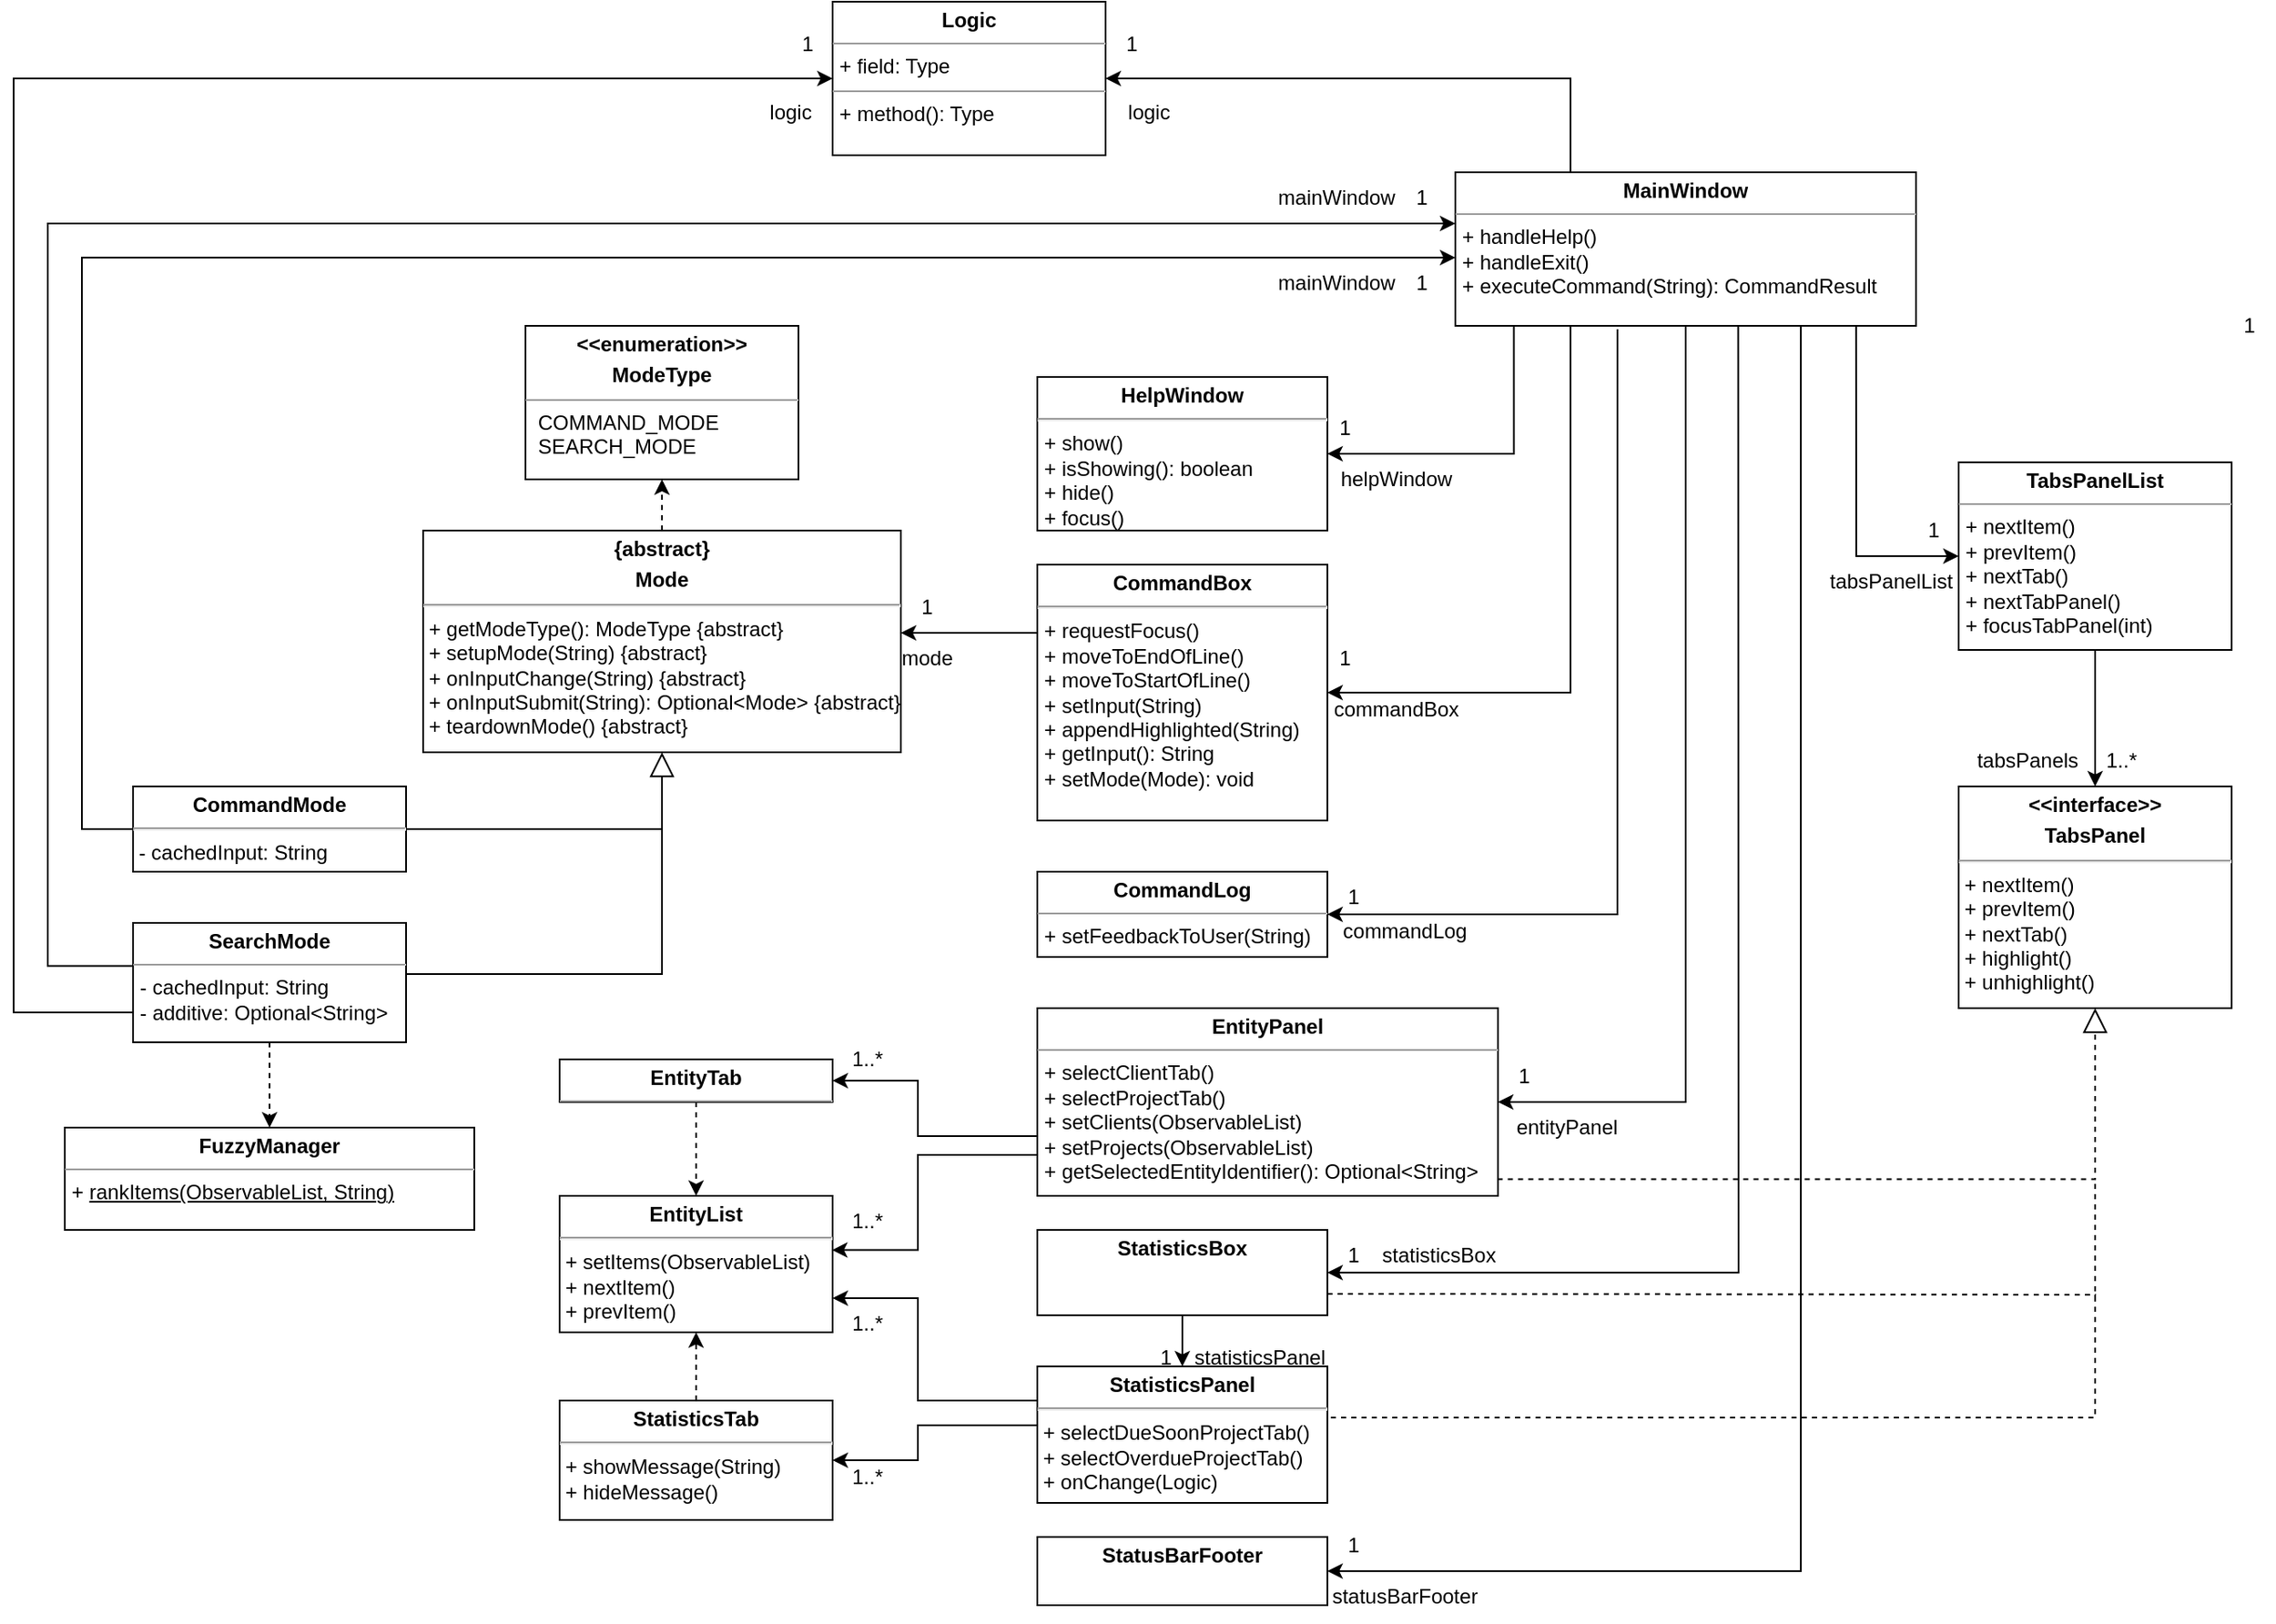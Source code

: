 <mxfile version="21.1.1" type="device">
  <diagram id="C5RBs43oDa-KdzZeNtuy" name="Page-1">
    <mxGraphModel dx="3414" dy="2742" grid="1" gridSize="10" guides="1" tooltips="1" connect="1" arrows="1" fold="1" page="1" pageScale="1" pageWidth="827" pageHeight="1169" math="0" shadow="0">
      <root>
        <mxCell id="WIyWlLk6GJQsqaUBKTNV-0" />
        <mxCell id="WIyWlLk6GJQsqaUBKTNV-1" parent="WIyWlLk6GJQsqaUBKTNV-0" />
        <mxCell id="BI5n3Qp8y2SINLpLzRSa-2" value="&lt;p style=&quot;margin:0px;margin-top:4px;text-align:center;&quot;&gt;&lt;b&gt;Logic&lt;/b&gt;&lt;/p&gt;&lt;hr size=&quot;1&quot;&gt;&lt;p style=&quot;margin:0px;margin-left:4px;&quot;&gt;+ field: Type&lt;/p&gt;&lt;hr size=&quot;1&quot;&gt;&lt;p style=&quot;margin:0px;margin-left:4px;&quot;&gt;+ method(): Type&lt;/p&gt;" style="verticalAlign=top;align=left;overflow=fill;fontSize=12;fontFamily=Helvetica;html=1;whiteSpace=wrap;" parent="WIyWlLk6GJQsqaUBKTNV-1" vertex="1">
          <mxGeometry x="-1040" y="-50" width="160" height="90" as="geometry" />
        </mxCell>
        <mxCell id="BI5n3Qp8y2SINLpLzRSa-64" style="edgeStyle=orthogonalEdgeStyle;rounded=0;orthogonalLoop=1;jettySize=auto;html=1;exitX=0;exitY=0.75;exitDx=0;exitDy=0;" parent="WIyWlLk6GJQsqaUBKTNV-1" source="BI5n3Qp8y2SINLpLzRSa-4" edge="1">
          <mxGeometry relative="1" as="geometry">
            <Array as="points">
              <mxPoint x="-920" y="320" />
              <mxPoint x="-990" y="320" />
            </Array>
            <mxPoint x="-1000" y="320" as="targetPoint" />
          </mxGeometry>
        </mxCell>
        <mxCell id="BI5n3Qp8y2SINLpLzRSa-4" value="&lt;p style=&quot;margin:0px;margin-top:4px;text-align:center;&quot;&gt;&lt;b&gt;CommandBox&lt;/b&gt;&lt;/p&gt;&lt;hr&gt;&lt;p style=&quot;margin:0px;margin-left:4px;&quot;&gt;+ requestFocus()&lt;/p&gt;&lt;p style=&quot;margin:0px;margin-left:4px;&quot;&gt;+ moveToEndOfLine()&lt;/p&gt;&lt;p style=&quot;margin:0px;margin-left:4px;&quot;&gt;+ moveToStartOfLine()&lt;/p&gt;&lt;p style=&quot;margin:0px;margin-left:4px;&quot;&gt;+ setInput(String)&lt;/p&gt;&lt;p style=&quot;margin:0px;margin-left:4px;&quot;&gt;+ appendHighlighted(String)&lt;/p&gt;&lt;p style=&quot;margin:0px;margin-left:4px;&quot;&gt;+ getInput(): String&lt;/p&gt;&lt;p style=&quot;margin:0px;margin-left:4px;&quot;&gt;+ setMode(Mode): void&lt;/p&gt;&lt;p style=&quot;margin:0px;margin-left:4px;&quot;&gt;&lt;br&gt;&lt;/p&gt;" style="verticalAlign=top;align=left;overflow=fill;fontSize=12;fontFamily=Helvetica;html=1;whiteSpace=wrap;" parent="WIyWlLk6GJQsqaUBKTNV-1" vertex="1">
          <mxGeometry x="-920" y="280" width="170" height="150" as="geometry" />
        </mxCell>
        <mxCell id="BI5n3Qp8y2SINLpLzRSa-39" style="edgeStyle=orthogonalEdgeStyle;rounded=0;orthogonalLoop=1;jettySize=auto;html=1;exitX=0.127;exitY=0.998;exitDx=0;exitDy=0;exitPerimeter=0;entryX=1;entryY=0.5;entryDx=0;entryDy=0;" parent="WIyWlLk6GJQsqaUBKTNV-1" source="BI5n3Qp8y2SINLpLzRSa-6" target="BI5n3Qp8y2SINLpLzRSa-15" edge="1">
          <mxGeometry relative="1" as="geometry" />
        </mxCell>
        <mxCell id="BI5n3Qp8y2SINLpLzRSa-42" style="edgeStyle=orthogonalEdgeStyle;rounded=0;orthogonalLoop=1;jettySize=auto;html=1;exitX=0.5;exitY=1;exitDx=0;exitDy=0;entryX=1;entryY=0.5;entryDx=0;entryDy=0;" parent="WIyWlLk6GJQsqaUBKTNV-1" source="BI5n3Qp8y2SINLpLzRSa-6" target="BI5n3Qp8y2SINLpLzRSa-17" edge="1">
          <mxGeometry relative="1" as="geometry" />
        </mxCell>
        <mxCell id="BI5n3Qp8y2SINLpLzRSa-43" style="edgeStyle=orthogonalEdgeStyle;rounded=0;orthogonalLoop=1;jettySize=auto;html=1;exitX=0.614;exitY=1.001;exitDx=0;exitDy=0;exitPerimeter=0;" parent="WIyWlLk6GJQsqaUBKTNV-1" source="BI5n3Qp8y2SINLpLzRSa-6" edge="1">
          <mxGeometry relative="1" as="geometry">
            <mxPoint x="-750" y="695" as="targetPoint" />
            <Array as="points">
              <mxPoint x="-509" y="160" />
              <mxPoint x="-509" y="160" />
              <mxPoint x="-509" y="695" />
            </Array>
          </mxGeometry>
        </mxCell>
        <mxCell id="BI5n3Qp8y2SINLpLzRSa-44" style="edgeStyle=orthogonalEdgeStyle;rounded=0;orthogonalLoop=1;jettySize=auto;html=1;exitX=0.75;exitY=1;exitDx=0;exitDy=0;entryX=1;entryY=0.5;entryDx=0;entryDy=0;" parent="WIyWlLk6GJQsqaUBKTNV-1" source="BI5n3Qp8y2SINLpLzRSa-6" target="BI5n3Qp8y2SINLpLzRSa-20" edge="1">
          <mxGeometry relative="1" as="geometry" />
        </mxCell>
        <mxCell id="BI5n3Qp8y2SINLpLzRSa-45" style="edgeStyle=orthogonalEdgeStyle;rounded=0;orthogonalLoop=1;jettySize=auto;html=1;entryX=1;entryY=0.5;entryDx=0;entryDy=0;exitX=0.352;exitY=1.022;exitDx=0;exitDy=0;exitPerimeter=0;" parent="WIyWlLk6GJQsqaUBKTNV-1" source="BI5n3Qp8y2SINLpLzRSa-6" target="BI5n3Qp8y2SINLpLzRSa-16" edge="1">
          <mxGeometry relative="1" as="geometry">
            <mxPoint x="-620" y="230" as="sourcePoint" />
            <Array as="points">
              <mxPoint x="-580" y="485" />
            </Array>
          </mxGeometry>
        </mxCell>
        <mxCell id="BI5n3Qp8y2SINLpLzRSa-46" style="edgeStyle=orthogonalEdgeStyle;rounded=0;orthogonalLoop=1;jettySize=auto;html=1;entryX=1;entryY=0.5;entryDx=0;entryDy=0;exitX=0.25;exitY=1;exitDx=0;exitDy=0;" parent="WIyWlLk6GJQsqaUBKTNV-1" source="BI5n3Qp8y2SINLpLzRSa-6" target="BI5n3Qp8y2SINLpLzRSa-4" edge="1">
          <mxGeometry relative="1" as="geometry">
            <mxPoint x="-650" y="230" as="sourcePoint" />
            <Array as="points">
              <mxPoint x="-607" y="355" />
            </Array>
          </mxGeometry>
        </mxCell>
        <mxCell id="BI5n3Qp8y2SINLpLzRSa-48" style="edgeStyle=orthogonalEdgeStyle;rounded=0;orthogonalLoop=1;jettySize=auto;html=1;exitX=0.87;exitY=0.999;exitDx=0;exitDy=0;entryX=0;entryY=0.5;entryDx=0;entryDy=0;exitPerimeter=0;" parent="WIyWlLk6GJQsqaUBKTNV-1" source="BI5n3Qp8y2SINLpLzRSa-6" target="BI5n3Qp8y2SINLpLzRSa-19" edge="1">
          <mxGeometry relative="1" as="geometry">
            <Array as="points">
              <mxPoint x="-440" y="143" />
              <mxPoint x="-440" y="143" />
              <mxPoint x="-440" y="275" />
            </Array>
          </mxGeometry>
        </mxCell>
        <mxCell id="BI5n3Qp8y2SINLpLzRSa-6" value="&lt;p style=&quot;margin:0px;margin-top:4px;text-align:center;&quot;&gt;&lt;b&gt;MainWindow&lt;/b&gt;&lt;/p&gt;&lt;hr size=&quot;1&quot;&gt;&lt;p style=&quot;margin:0px;margin-left:4px;&quot;&gt;+ handleHelp()&lt;/p&gt;&lt;p style=&quot;margin:0px;margin-left:4px;&quot;&gt;+ handleExit()&lt;/p&gt;&lt;p style=&quot;margin:0px;margin-left:4px;&quot;&gt;+ executeCommand(String): CommandResult&lt;/p&gt;" style="verticalAlign=top;align=left;overflow=fill;fontSize=12;fontFamily=Helvetica;html=1;whiteSpace=wrap;" parent="WIyWlLk6GJQsqaUBKTNV-1" vertex="1">
          <mxGeometry x="-675" y="50" width="270" height="90" as="geometry" />
        </mxCell>
        <mxCell id="BI5n3Qp8y2SINLpLzRSa-11" value="" style="endArrow=classic;html=1;rounded=0;entryX=1;entryY=0.5;entryDx=0;entryDy=0;exitX=0.25;exitY=0;exitDx=0;exitDy=0;edgeStyle=orthogonalEdgeStyle;" parent="WIyWlLk6GJQsqaUBKTNV-1" source="BI5n3Qp8y2SINLpLzRSa-6" target="BI5n3Qp8y2SINLpLzRSa-2" edge="1">
          <mxGeometry width="50" height="50" relative="1" as="geometry">
            <mxPoint x="-510" y="220" as="sourcePoint" />
            <mxPoint x="-460" y="170" as="targetPoint" />
          </mxGeometry>
        </mxCell>
        <mxCell id="BI5n3Qp8y2SINLpLzRSa-15" value="&lt;p style=&quot;margin:0px;margin-top:4px;text-align:center;&quot;&gt;&lt;b&gt;HelpWindow&lt;/b&gt;&lt;/p&gt;&lt;hr&gt;&lt;p style=&quot;margin:0px;margin-left:4px;&quot;&gt;+ show()&lt;/p&gt;&lt;p style=&quot;margin:0px;margin-left:4px;&quot;&gt;+ isShowing(): boolean&lt;/p&gt;&lt;p style=&quot;margin:0px;margin-left:4px;&quot;&gt;+ hide()&lt;/p&gt;&lt;p style=&quot;margin:0px;margin-left:4px;&quot;&gt;+ focus()&lt;/p&gt;" style="verticalAlign=top;align=left;overflow=fill;fontSize=12;fontFamily=Helvetica;html=1;whiteSpace=wrap;strokeColor=default;" parent="WIyWlLk6GJQsqaUBKTNV-1" vertex="1">
          <mxGeometry x="-920" y="170" width="170" height="90" as="geometry" />
        </mxCell>
        <mxCell id="BI5n3Qp8y2SINLpLzRSa-16" value="&lt;p style=&quot;margin:0px;margin-top:4px;text-align:center;&quot;&gt;&lt;b&gt;CommandLog&lt;/b&gt;&lt;/p&gt;&lt;hr size=&quot;1&quot;&gt;&lt;p style=&quot;margin:0px;margin-left:4px;&quot;&gt;+ setFeedbackToUser(String)&lt;/p&gt;" style="verticalAlign=top;align=left;overflow=fill;fontSize=12;fontFamily=Helvetica;html=1;whiteSpace=wrap;" parent="WIyWlLk6GJQsqaUBKTNV-1" vertex="1">
          <mxGeometry x="-920" y="460" width="170" height="50" as="geometry" />
        </mxCell>
        <mxCell id="9bSLiEjZamqKpTBy-hUJ-23" style="edgeStyle=orthogonalEdgeStyle;rounded=0;orthogonalLoop=1;jettySize=auto;html=1;entryX=0.998;entryY=0.397;entryDx=0;entryDy=0;exitX=0;exitY=0.782;exitDx=0;exitDy=0;exitPerimeter=0;entryPerimeter=0;" edge="1" parent="WIyWlLk6GJQsqaUBKTNV-1" source="BI5n3Qp8y2SINLpLzRSa-17" target="9bSLiEjZamqKpTBy-hUJ-21">
          <mxGeometry relative="1" as="geometry">
            <mxPoint x="-930" y="625" as="sourcePoint" />
            <mxPoint x="-990" y="610" as="targetPoint" />
            <Array as="points">
              <mxPoint x="-990" y="626" />
              <mxPoint x="-990" y="682" />
            </Array>
          </mxGeometry>
        </mxCell>
        <mxCell id="9bSLiEjZamqKpTBy-hUJ-24" style="edgeStyle=orthogonalEdgeStyle;rounded=0;orthogonalLoop=1;jettySize=auto;html=1;exitX=0;exitY=0.75;exitDx=0;exitDy=0;entryX=1;entryY=0.5;entryDx=0;entryDy=0;" edge="1" parent="WIyWlLk6GJQsqaUBKTNV-1" source="BI5n3Qp8y2SINLpLzRSa-17" target="9bSLiEjZamqKpTBy-hUJ-18">
          <mxGeometry relative="1" as="geometry">
            <mxPoint x="-1020" y="521" as="targetPoint" />
            <Array as="points">
              <mxPoint x="-920" y="615" />
              <mxPoint x="-990" y="615" />
              <mxPoint x="-990" y="582" />
            </Array>
          </mxGeometry>
        </mxCell>
        <mxCell id="9bSLiEjZamqKpTBy-hUJ-47" style="edgeStyle=orthogonalEdgeStyle;rounded=0;orthogonalLoop=1;jettySize=auto;html=1;exitX=0.999;exitY=0.911;exitDx=0;exitDy=0;entryX=0.5;entryY=1;entryDx=0;entryDy=0;endSize=12;endArrow=block;endFill=0;dashed=1;exitPerimeter=0;" edge="1" parent="WIyWlLk6GJQsqaUBKTNV-1" source="BI5n3Qp8y2SINLpLzRSa-17" target="9bSLiEjZamqKpTBy-hUJ-44">
          <mxGeometry relative="1" as="geometry">
            <mxPoint x="-322" y="490" as="targetPoint" />
            <Array as="points">
              <mxPoint x="-300" y="640" />
            </Array>
          </mxGeometry>
        </mxCell>
        <mxCell id="BI5n3Qp8y2SINLpLzRSa-17" value="&lt;p style=&quot;margin:0px;margin-top:4px;text-align:center;&quot;&gt;&lt;b&gt;EntityPanel&lt;/b&gt;&lt;/p&gt;&lt;hr size=&quot;1&quot;&gt;&lt;p style=&quot;margin:0px;margin-left:4px;&quot;&gt;+ selectClientTab()&lt;/p&gt;&lt;p style=&quot;margin:0px;margin-left:4px;&quot;&gt;+ selectProjectTab()&lt;/p&gt;&lt;p style=&quot;margin:0px;margin-left:4px;&quot;&gt;+ setClients(ObservableList)&lt;/p&gt;&lt;p style=&quot;margin:0px;margin-left:4px;&quot;&gt;+ setProjects(ObservableList)&lt;/p&gt;&lt;p style=&quot;margin:0px;margin-left:4px;&quot;&gt;+ getSelectedEntityIdentifier(): Optional&amp;lt;String&amp;gt;&lt;/p&gt;&lt;p style=&quot;margin:0px;margin-left:4px;&quot;&gt;&lt;br&gt;&lt;/p&gt;" style="verticalAlign=top;align=left;overflow=fill;fontSize=12;fontFamily=Helvetica;html=1;whiteSpace=wrap;" parent="WIyWlLk6GJQsqaUBKTNV-1" vertex="1">
          <mxGeometry x="-920" y="540" width="270" height="110" as="geometry" />
        </mxCell>
        <mxCell id="9bSLiEjZamqKpTBy-hUJ-31" style="edgeStyle=orthogonalEdgeStyle;rounded=0;orthogonalLoop=1;jettySize=auto;html=1;entryX=0.5;entryY=0;entryDx=0;entryDy=0;exitX=0.5;exitY=1;exitDx=0;exitDy=0;" edge="1" parent="WIyWlLk6GJQsqaUBKTNV-1" source="BI5n3Qp8y2SINLpLzRSa-18" target="9bSLiEjZamqKpTBy-hUJ-27">
          <mxGeometry relative="1" as="geometry">
            <mxPoint x="-910" y="770" as="sourcePoint" />
            <Array as="points" />
          </mxGeometry>
        </mxCell>
        <mxCell id="9bSLiEjZamqKpTBy-hUJ-46" style="edgeStyle=orthogonalEdgeStyle;rounded=0;orthogonalLoop=1;jettySize=auto;html=1;exitX=1;exitY=0.75;exitDx=0;exitDy=0;endArrow=none;endFill=0;dashed=1;" edge="1" parent="WIyWlLk6GJQsqaUBKTNV-1" source="BI5n3Qp8y2SINLpLzRSa-18">
          <mxGeometry relative="1" as="geometry">
            <mxPoint x="-300" y="710" as="targetPoint" />
            <Array as="points">
              <mxPoint x="-700" y="708" />
              <mxPoint x="-300" y="708" />
            </Array>
          </mxGeometry>
        </mxCell>
        <mxCell id="BI5n3Qp8y2SINLpLzRSa-18" value="&lt;p style=&quot;margin:0px;margin-top:4px;text-align:center;&quot;&gt;&lt;b&gt;StatisticsBox&lt;/b&gt;&lt;/p&gt;" style="verticalAlign=top;align=left;overflow=fill;fontSize=12;fontFamily=Helvetica;html=1;whiteSpace=wrap;" parent="WIyWlLk6GJQsqaUBKTNV-1" vertex="1">
          <mxGeometry x="-920" y="670" width="170" height="50" as="geometry" />
        </mxCell>
        <mxCell id="9bSLiEjZamqKpTBy-hUJ-51" style="edgeStyle=orthogonalEdgeStyle;rounded=0;orthogonalLoop=1;jettySize=auto;html=1;entryX=0.5;entryY=0;entryDx=0;entryDy=0;" edge="1" parent="WIyWlLk6GJQsqaUBKTNV-1" source="BI5n3Qp8y2SINLpLzRSa-19" target="9bSLiEjZamqKpTBy-hUJ-44">
          <mxGeometry relative="1" as="geometry" />
        </mxCell>
        <mxCell id="BI5n3Qp8y2SINLpLzRSa-19" value="&lt;p style=&quot;margin:0px;margin-top:4px;text-align:center;&quot;&gt;&lt;b&gt;TabsPanelList&lt;/b&gt;&lt;/p&gt;&lt;hr size=&quot;1&quot;&gt;&lt;p style=&quot;margin:0px;margin-left:4px;&quot;&gt;+ nextItem()&lt;/p&gt;&lt;p style=&quot;margin:0px;margin-left:4px;&quot;&gt;+ prevItem()&lt;/p&gt;&lt;p style=&quot;margin:0px;margin-left:4px;&quot;&gt;+ nextTab()&lt;/p&gt;&lt;p style=&quot;margin:0px;margin-left:4px;&quot;&gt;+ nextTabPanel()&lt;/p&gt;&lt;p style=&quot;margin:0px;margin-left:4px;&quot;&gt;+ focusTabPanel(int)&lt;/p&gt;" style="verticalAlign=top;align=left;overflow=fill;fontSize=12;fontFamily=Helvetica;html=1;whiteSpace=wrap;" parent="WIyWlLk6GJQsqaUBKTNV-1" vertex="1">
          <mxGeometry x="-380" y="220" width="160" height="110" as="geometry" />
        </mxCell>
        <mxCell id="BI5n3Qp8y2SINLpLzRSa-20" value="&lt;p style=&quot;margin:0px;margin-top:4px;text-align:center;&quot;&gt;&lt;b&gt;StatusBarFooter&lt;/b&gt;&lt;/p&gt;" style="verticalAlign=top;align=left;overflow=fill;fontSize=12;fontFamily=Helvetica;html=1;whiteSpace=wrap;" parent="WIyWlLk6GJQsqaUBKTNV-1" vertex="1">
          <mxGeometry x="-920" y="850" width="170" height="40" as="geometry" />
        </mxCell>
        <mxCell id="BI5n3Qp8y2SINLpLzRSa-60" style="edgeStyle=orthogonalEdgeStyle;rounded=0;orthogonalLoop=1;jettySize=auto;html=1;exitX=0.5;exitY=0;exitDx=0;exitDy=0;entryX=0.5;entryY=1;entryDx=0;entryDy=0;dashed=1;" parent="WIyWlLk6GJQsqaUBKTNV-1" source="BI5n3Qp8y2SINLpLzRSa-52" target="BI5n3Qp8y2SINLpLzRSa-58" edge="1">
          <mxGeometry relative="1" as="geometry">
            <Array as="points">
              <mxPoint x="-1140" y="240" />
              <mxPoint x="-1140" y="240" />
            </Array>
          </mxGeometry>
        </mxCell>
        <mxCell id="BI5n3Qp8y2SINLpLzRSa-52" value="&lt;p style=&quot;margin:0px;margin-top:4px;text-align:center;&quot;&gt;&lt;b&gt;{abstract}&lt;/b&gt;&lt;/p&gt;&lt;p style=&quot;margin:0px;margin-top:4px;text-align:center;&quot;&gt;&lt;b&gt;Mode&lt;/b&gt;&lt;/p&gt;&lt;hr&gt;&amp;nbsp;+ getModeType(): ModeType {abstract}&lt;br&gt;&amp;nbsp;+ setupMode(String) {abstract}&lt;br&gt;&amp;nbsp;+ onInputChange(String) {abstract}&lt;br&gt;&amp;nbsp;+ onInputSubmit(String): Optional&amp;lt;Mode&amp;gt; {abstract}&lt;br&gt;&amp;nbsp;+ teardownMode() {abstract}" style="verticalAlign=top;align=left;overflow=fill;fontSize=12;fontFamily=Helvetica;html=1;whiteSpace=wrap;" parent="WIyWlLk6GJQsqaUBKTNV-1" vertex="1">
          <mxGeometry x="-1280" y="260" width="280" height="130" as="geometry" />
        </mxCell>
        <mxCell id="BI5n3Qp8y2SINLpLzRSa-58" value="&lt;p style=&quot;margin:0px;margin-top:4px;text-align:center;&quot;&gt;&lt;b&gt;&amp;lt;&amp;lt;enumeration&amp;gt;&amp;gt;&lt;/b&gt;&lt;/p&gt;&lt;p style=&quot;margin:0px;margin-top:4px;text-align:center;&quot;&gt;&lt;b&gt;ModeType&lt;/b&gt;&lt;/p&gt;&lt;hr size=&quot;1&quot;&gt;&lt;p style=&quot;margin:0px;margin-left:4px;&quot;&gt;&amp;nbsp;COMMAND_MODE&lt;/p&gt;&lt;p style=&quot;margin:0px;margin-left:4px;&quot;&gt;&amp;nbsp;SEARCH_MODE&lt;/p&gt;" style="verticalAlign=top;align=left;overflow=fill;fontSize=12;fontFamily=Helvetica;html=1;whiteSpace=wrap;" parent="WIyWlLk6GJQsqaUBKTNV-1" vertex="1">
          <mxGeometry x="-1220" y="140" width="160" height="90" as="geometry" />
        </mxCell>
        <mxCell id="9bSLiEjZamqKpTBy-hUJ-1" style="edgeStyle=orthogonalEdgeStyle;rounded=0;orthogonalLoop=1;jettySize=auto;html=1;endArrow=none;endFill=0;" edge="1" parent="WIyWlLk6GJQsqaUBKTNV-1">
          <mxGeometry relative="1" as="geometry">
            <mxPoint x="-1290" y="520" as="sourcePoint" />
            <mxPoint x="-1140" y="430" as="targetPoint" />
            <Array as="points">
              <mxPoint x="-1140" y="520" />
            </Array>
          </mxGeometry>
        </mxCell>
        <mxCell id="9bSLiEjZamqKpTBy-hUJ-6" style="edgeStyle=orthogonalEdgeStyle;rounded=0;orthogonalLoop=1;jettySize=auto;html=1;exitX=-0.003;exitY=0.36;exitDx=0;exitDy=0;exitPerimeter=0;" edge="1" parent="WIyWlLk6GJQsqaUBKTNV-1" source="BI5n3Qp8y2SINLpLzRSa-65">
          <mxGeometry relative="1" as="geometry">
            <mxPoint x="-1360" y="630" as="sourcePoint" />
            <mxPoint x="-675" y="80" as="targetPoint" />
            <Array as="points">
              <mxPoint x="-1500" y="515" />
              <mxPoint x="-1500" y="80" />
            </Array>
          </mxGeometry>
        </mxCell>
        <mxCell id="9bSLiEjZamqKpTBy-hUJ-10" style="edgeStyle=orthogonalEdgeStyle;rounded=0;orthogonalLoop=1;jettySize=auto;html=1;exitX=0;exitY=0.75;exitDx=0;exitDy=0;entryX=0;entryY=0.5;entryDx=0;entryDy=0;" edge="1" parent="WIyWlLk6GJQsqaUBKTNV-1" source="BI5n3Qp8y2SINLpLzRSa-65" target="BI5n3Qp8y2SINLpLzRSa-2">
          <mxGeometry relative="1" as="geometry">
            <mxPoint x="-1290" as="targetPoint" />
            <Array as="points">
              <mxPoint x="-1520" y="543" />
              <mxPoint x="-1520" y="-5" />
            </Array>
          </mxGeometry>
        </mxCell>
        <mxCell id="9bSLiEjZamqKpTBy-hUJ-16" style="edgeStyle=orthogonalEdgeStyle;rounded=0;orthogonalLoop=1;jettySize=auto;html=1;exitX=0.5;exitY=1;exitDx=0;exitDy=0;entryX=0.5;entryY=0;entryDx=0;entryDy=0;dashed=1;" edge="1" parent="WIyWlLk6GJQsqaUBKTNV-1" source="BI5n3Qp8y2SINLpLzRSa-65" target="9bSLiEjZamqKpTBy-hUJ-15">
          <mxGeometry relative="1" as="geometry">
            <Array as="points" />
          </mxGeometry>
        </mxCell>
        <mxCell id="BI5n3Qp8y2SINLpLzRSa-65" value="&lt;p style=&quot;margin:0px;margin-top:4px;text-align:center;&quot;&gt;&lt;b&gt;SearchMode&lt;/b&gt;&lt;/p&gt;&lt;hr size=&quot;1&quot;&gt;&lt;p style=&quot;margin:0px;margin-left:4px;&quot;&gt;- cachedInput: String&lt;/p&gt;&lt;p style=&quot;margin:0px;margin-left:4px;&quot;&gt;- additive: Optional&amp;lt;String&amp;gt;&lt;/p&gt;" style="verticalAlign=top;align=left;overflow=fill;fontSize=12;fontFamily=Helvetica;html=1;whiteSpace=wrap;" parent="WIyWlLk6GJQsqaUBKTNV-1" vertex="1">
          <mxGeometry x="-1450" y="490" width="160" height="70" as="geometry" />
        </mxCell>
        <mxCell id="9bSLiEjZamqKpTBy-hUJ-2" value="" style="edgeStyle=orthogonalEdgeStyle;rounded=0;orthogonalLoop=1;jettySize=auto;html=1;endArrow=block;endFill=0;endSize=12;exitX=1;exitY=0.5;exitDx=0;exitDy=0;entryX=0.5;entryY=1;entryDx=0;entryDy=0;" edge="1" parent="WIyWlLk6GJQsqaUBKTNV-1" source="9bSLiEjZamqKpTBy-hUJ-0" target="BI5n3Qp8y2SINLpLzRSa-52">
          <mxGeometry relative="1" as="geometry">
            <mxPoint x="-1270" y="430" as="targetPoint" />
            <Array as="points">
              <mxPoint x="-1140" y="435" />
            </Array>
          </mxGeometry>
        </mxCell>
        <mxCell id="9bSLiEjZamqKpTBy-hUJ-7" style="edgeStyle=orthogonalEdgeStyle;rounded=0;orthogonalLoop=1;jettySize=auto;html=1;exitX=0;exitY=0.5;exitDx=0;exitDy=0;endArrow=classic;endFill=1;" edge="1" parent="WIyWlLk6GJQsqaUBKTNV-1" source="9bSLiEjZamqKpTBy-hUJ-0">
          <mxGeometry relative="1" as="geometry">
            <mxPoint x="-675" y="100" as="targetPoint" />
            <Array as="points">
              <mxPoint x="-1480" y="435" />
              <mxPoint x="-1480" y="100" />
            </Array>
          </mxGeometry>
        </mxCell>
        <mxCell id="9bSLiEjZamqKpTBy-hUJ-0" value="&lt;p style=&quot;margin:0px;margin-top:4px;text-align:center;&quot;&gt;&lt;b&gt;CommandMode&lt;/b&gt;&lt;/p&gt;&lt;hr&gt;&amp;nbsp;- cachedInput: String" style="verticalAlign=top;align=left;overflow=fill;fontSize=12;fontFamily=Helvetica;html=1;whiteSpace=wrap;" vertex="1" parent="WIyWlLk6GJQsqaUBKTNV-1">
          <mxGeometry x="-1450" y="410" width="160" height="50" as="geometry" />
        </mxCell>
        <mxCell id="9bSLiEjZamqKpTBy-hUJ-3" style="edgeStyle=orthogonalEdgeStyle;rounded=0;orthogonalLoop=1;jettySize=auto;html=1;exitX=0.5;exitY=1;exitDx=0;exitDy=0;" edge="1" parent="WIyWlLk6GJQsqaUBKTNV-1" source="9bSLiEjZamqKpTBy-hUJ-0" target="9bSLiEjZamqKpTBy-hUJ-0">
          <mxGeometry relative="1" as="geometry" />
        </mxCell>
        <mxCell id="9bSLiEjZamqKpTBy-hUJ-15" value="&lt;p style=&quot;margin:0px;margin-top:4px;text-align:center;&quot;&gt;&lt;b&gt;FuzzyManager&lt;/b&gt;&lt;/p&gt;&lt;hr size=&quot;1&quot;&gt;&lt;p style=&quot;margin:0px;margin-left:4px;&quot;&gt;+ &lt;u&gt;rankItems(ObservableList, String&lt;/u&gt;&lt;u style=&quot;background-color: initial;&quot;&gt;)&lt;/u&gt;&lt;/p&gt;" style="verticalAlign=top;align=left;overflow=fill;fontSize=12;fontFamily=Helvetica;html=1;whiteSpace=wrap;" vertex="1" parent="WIyWlLk6GJQsqaUBKTNV-1">
          <mxGeometry x="-1490" y="610" width="240" height="60" as="geometry" />
        </mxCell>
        <mxCell id="9bSLiEjZamqKpTBy-hUJ-22" style="edgeStyle=orthogonalEdgeStyle;rounded=0;orthogonalLoop=1;jettySize=auto;html=1;entryX=0.5;entryY=0;entryDx=0;entryDy=0;dashed=1;" edge="1" parent="WIyWlLk6GJQsqaUBKTNV-1" source="9bSLiEjZamqKpTBy-hUJ-18" target="9bSLiEjZamqKpTBy-hUJ-21">
          <mxGeometry relative="1" as="geometry">
            <mxPoint x="-1130" y="850" as="sourcePoint" />
            <Array as="points" />
          </mxGeometry>
        </mxCell>
        <mxCell id="9bSLiEjZamqKpTBy-hUJ-18" value="&lt;p style=&quot;margin:0px;margin-top:4px;text-align:center;&quot;&gt;&lt;b&gt;EntityTab&lt;/b&gt;&lt;/p&gt;&lt;hr&gt;" style="verticalAlign=top;align=left;overflow=fill;fontSize=12;fontFamily=Helvetica;html=1;whiteSpace=wrap;" vertex="1" parent="WIyWlLk6GJQsqaUBKTNV-1">
          <mxGeometry x="-1200" y="570" width="160" height="25" as="geometry" />
        </mxCell>
        <mxCell id="9bSLiEjZamqKpTBy-hUJ-21" value="&lt;p style=&quot;margin:0px;margin-top:4px;text-align:center;&quot;&gt;&lt;b&gt;EntityList&lt;/b&gt;&lt;/p&gt;&lt;hr&gt;&amp;nbsp;+ setItems(ObservableList)&lt;br&gt;&amp;nbsp;+ nextItem()&lt;br&gt;&amp;nbsp;+ prevItem()" style="verticalAlign=top;align=left;overflow=fill;fontSize=12;fontFamily=Helvetica;html=1;whiteSpace=wrap;" vertex="1" parent="WIyWlLk6GJQsqaUBKTNV-1">
          <mxGeometry x="-1200" y="650" width="160" height="80" as="geometry" />
        </mxCell>
        <mxCell id="9bSLiEjZamqKpTBy-hUJ-28" style="edgeStyle=orthogonalEdgeStyle;rounded=0;orthogonalLoop=1;jettySize=auto;html=1;exitX=0;exitY=0.25;exitDx=0;exitDy=0;entryX=1;entryY=0.75;entryDx=0;entryDy=0;" edge="1" parent="WIyWlLk6GJQsqaUBKTNV-1" source="9bSLiEjZamqKpTBy-hUJ-27" target="9bSLiEjZamqKpTBy-hUJ-21">
          <mxGeometry relative="1" as="geometry">
            <Array as="points">
              <mxPoint x="-990" y="770" />
              <mxPoint x="-990" y="710" />
            </Array>
          </mxGeometry>
        </mxCell>
        <mxCell id="9bSLiEjZamqKpTBy-hUJ-38" style="edgeStyle=orthogonalEdgeStyle;rounded=0;orthogonalLoop=1;jettySize=auto;html=1;exitX=-0.003;exitY=0.431;exitDx=0;exitDy=0;entryX=1;entryY=0.5;entryDx=0;entryDy=0;exitPerimeter=0;" edge="1" parent="WIyWlLk6GJQsqaUBKTNV-1" source="9bSLiEjZamqKpTBy-hUJ-27" target="9bSLiEjZamqKpTBy-hUJ-33">
          <mxGeometry relative="1" as="geometry">
            <Array as="points">
              <mxPoint x="-990" y="785" />
              <mxPoint x="-990" y="805" />
            </Array>
          </mxGeometry>
        </mxCell>
        <mxCell id="9bSLiEjZamqKpTBy-hUJ-49" style="edgeStyle=orthogonalEdgeStyle;rounded=0;orthogonalLoop=1;jettySize=auto;html=1;exitX=1;exitY=0.5;exitDx=0;exitDy=0;endArrow=none;endFill=0;dashed=1;" edge="1" parent="WIyWlLk6GJQsqaUBKTNV-1" source="9bSLiEjZamqKpTBy-hUJ-27">
          <mxGeometry relative="1" as="geometry">
            <mxPoint x="-300" y="640" as="targetPoint" />
            <Array as="points">
              <mxPoint x="-300" y="780" />
            </Array>
          </mxGeometry>
        </mxCell>
        <mxCell id="9bSLiEjZamqKpTBy-hUJ-27" value="&lt;p style=&quot;margin:0px;margin-top:4px;text-align:center;&quot;&gt;&lt;b&gt;StatisticsPanel&lt;/b&gt;&lt;/p&gt;&lt;hr&gt;&amp;nbsp;+ selectDueSoonProjectTab()&lt;br&gt;&amp;nbsp;+ selectOverdueProjectTab()&lt;br&gt;&amp;nbsp;+ onChange(Logic)" style="verticalAlign=top;align=left;overflow=fill;fontSize=12;fontFamily=Helvetica;html=1;whiteSpace=wrap;" vertex="1" parent="WIyWlLk6GJQsqaUBKTNV-1">
          <mxGeometry x="-920" y="750" width="170" height="80" as="geometry" />
        </mxCell>
        <mxCell id="9bSLiEjZamqKpTBy-hUJ-43" style="edgeStyle=orthogonalEdgeStyle;rounded=0;orthogonalLoop=1;jettySize=auto;html=1;exitX=0.5;exitY=0;exitDx=0;exitDy=0;entryX=0.5;entryY=1;entryDx=0;entryDy=0;dashed=1;" edge="1" parent="WIyWlLk6GJQsqaUBKTNV-1" source="9bSLiEjZamqKpTBy-hUJ-33" target="9bSLiEjZamqKpTBy-hUJ-21">
          <mxGeometry relative="1" as="geometry" />
        </mxCell>
        <mxCell id="9bSLiEjZamqKpTBy-hUJ-33" value="&lt;p style=&quot;margin:0px;margin-top:4px;text-align:center;&quot;&gt;&lt;b&gt;StatisticsTab&lt;/b&gt;&lt;/p&gt;&lt;hr&gt;&amp;nbsp;+ showMessage(String)&lt;br&gt;&amp;nbsp;+ hideMessage()" style="verticalAlign=top;align=left;overflow=fill;fontSize=12;fontFamily=Helvetica;html=1;whiteSpace=wrap;" vertex="1" parent="WIyWlLk6GJQsqaUBKTNV-1">
          <mxGeometry x="-1200" y="770" width="160" height="70" as="geometry" />
        </mxCell>
        <mxCell id="9bSLiEjZamqKpTBy-hUJ-44" value="&lt;p style=&quot;margin:0px;margin-top:4px;text-align:center;&quot;&gt;&lt;b&gt;&amp;lt;&amp;lt;interface&amp;gt;&amp;gt;&lt;/b&gt;&lt;/p&gt;&lt;p style=&quot;margin:0px;margin-top:4px;text-align:center;&quot;&gt;&lt;b&gt;TabsPanel&lt;/b&gt;&lt;/p&gt;&lt;hr&gt;&amp;nbsp;+ nextItem()&lt;br&gt;&amp;nbsp;+ prevItem()&lt;br&gt;&amp;nbsp;+ nextTab()&lt;br&gt;&amp;nbsp;+ highlight()&lt;br&gt;&amp;nbsp;+ unhighlight()" style="verticalAlign=top;align=left;overflow=fill;fontSize=12;fontFamily=Helvetica;html=1;whiteSpace=wrap;" vertex="1" parent="WIyWlLk6GJQsqaUBKTNV-1">
          <mxGeometry x="-380" y="410" width="160" height="130" as="geometry" />
        </mxCell>
        <mxCell id="9bSLiEjZamqKpTBy-hUJ-52" value="1" style="text;html=1;align=center;verticalAlign=middle;resizable=0;points=[];autosize=1;strokeColor=none;fillColor=none;" vertex="1" parent="WIyWlLk6GJQsqaUBKTNV-1">
          <mxGeometry x="-755" y="185" width="30" height="30" as="geometry" />
        </mxCell>
        <mxCell id="9bSLiEjZamqKpTBy-hUJ-53" value="helpWindow" style="text;html=1;align=center;verticalAlign=middle;resizable=0;points=[];autosize=1;strokeColor=none;fillColor=none;" vertex="1" parent="WIyWlLk6GJQsqaUBKTNV-1">
          <mxGeometry x="-755" y="215" width="90" height="30" as="geometry" />
        </mxCell>
        <mxCell id="9bSLiEjZamqKpTBy-hUJ-54" value="commandBox" style="text;html=1;align=center;verticalAlign=middle;resizable=0;points=[];autosize=1;strokeColor=none;fillColor=none;" vertex="1" parent="WIyWlLk6GJQsqaUBKTNV-1">
          <mxGeometry x="-760" y="350" width="100" height="30" as="geometry" />
        </mxCell>
        <mxCell id="9bSLiEjZamqKpTBy-hUJ-55" value="1" style="text;html=1;align=center;verticalAlign=middle;resizable=0;points=[];autosize=1;strokeColor=none;fillColor=none;" vertex="1" parent="WIyWlLk6GJQsqaUBKTNV-1">
          <mxGeometry x="-755" y="320" width="30" height="30" as="geometry" />
        </mxCell>
        <mxCell id="9bSLiEjZamqKpTBy-hUJ-56" value="1" style="text;html=1;align=center;verticalAlign=middle;resizable=0;points=[];autosize=1;strokeColor=none;fillColor=none;" vertex="1" parent="WIyWlLk6GJQsqaUBKTNV-1">
          <mxGeometry x="-750" y="460" width="30" height="30" as="geometry" />
        </mxCell>
        <mxCell id="9bSLiEjZamqKpTBy-hUJ-57" value="commandLog" style="text;html=1;align=center;verticalAlign=middle;resizable=0;points=[];autosize=1;strokeColor=none;fillColor=none;" vertex="1" parent="WIyWlLk6GJQsqaUBKTNV-1">
          <mxGeometry x="-755" y="480" width="100" height="30" as="geometry" />
        </mxCell>
        <mxCell id="9bSLiEjZamqKpTBy-hUJ-58" value="1" style="text;html=1;align=center;verticalAlign=middle;resizable=0;points=[];autosize=1;strokeColor=none;fillColor=none;" vertex="1" parent="WIyWlLk6GJQsqaUBKTNV-1">
          <mxGeometry x="-650" y="565" width="30" height="30" as="geometry" />
        </mxCell>
        <mxCell id="9bSLiEjZamqKpTBy-hUJ-59" value="entityPanel" style="text;html=1;align=center;verticalAlign=middle;resizable=0;points=[];autosize=1;strokeColor=none;fillColor=none;" vertex="1" parent="WIyWlLk6GJQsqaUBKTNV-1">
          <mxGeometry x="-650" y="595" width="80" height="30" as="geometry" />
        </mxCell>
        <mxCell id="9bSLiEjZamqKpTBy-hUJ-60" value="1" style="text;html=1;align=center;verticalAlign=middle;resizable=0;points=[];autosize=1;strokeColor=none;fillColor=none;" vertex="1" parent="WIyWlLk6GJQsqaUBKTNV-1">
          <mxGeometry x="-750" y="670" width="30" height="30" as="geometry" />
        </mxCell>
        <mxCell id="9bSLiEjZamqKpTBy-hUJ-62" value="statisticsBox" style="text;html=1;align=center;verticalAlign=middle;resizable=0;points=[];autosize=1;strokeColor=none;fillColor=none;" vertex="1" parent="WIyWlLk6GJQsqaUBKTNV-1">
          <mxGeometry x="-730" y="670" width="90" height="30" as="geometry" />
        </mxCell>
        <mxCell id="9bSLiEjZamqKpTBy-hUJ-63" value="1" style="text;html=1;align=center;verticalAlign=middle;resizable=1;points=[];autosize=1;strokeColor=none;fillColor=none;movable=1;rotatable=1;deletable=1;editable=1;locked=0;connectable=1;" vertex="1" parent="WIyWlLk6GJQsqaUBKTNV-1">
          <mxGeometry x="-860" y="730" width="30" height="30" as="geometry" />
        </mxCell>
        <mxCell id="9bSLiEjZamqKpTBy-hUJ-64" value="statisticsPanel" style="text;html=1;align=center;verticalAlign=middle;resizable=0;points=[];autosize=1;strokeColor=none;fillColor=none;" vertex="1" parent="WIyWlLk6GJQsqaUBKTNV-1">
          <mxGeometry x="-840" y="730" width="100" height="30" as="geometry" />
        </mxCell>
        <mxCell id="9bSLiEjZamqKpTBy-hUJ-65" value="1" style="text;html=1;align=center;verticalAlign=middle;resizable=0;points=[];autosize=1;strokeColor=none;fillColor=none;" vertex="1" parent="WIyWlLk6GJQsqaUBKTNV-1">
          <mxGeometry x="-750" y="840" width="30" height="30" as="geometry" />
        </mxCell>
        <mxCell id="9bSLiEjZamqKpTBy-hUJ-66" value="statusBarFooter" style="text;html=1;align=center;verticalAlign=middle;resizable=0;points=[];autosize=1;strokeColor=none;fillColor=none;" vertex="1" parent="WIyWlLk6GJQsqaUBKTNV-1">
          <mxGeometry x="-760" y="870" width="110" height="30" as="geometry" />
        </mxCell>
        <mxCell id="9bSLiEjZamqKpTBy-hUJ-67" value="1" style="text;html=1;align=center;verticalAlign=middle;resizable=0;points=[];autosize=1;strokeColor=none;fillColor=none;" vertex="1" parent="WIyWlLk6GJQsqaUBKTNV-1">
          <mxGeometry x="-1000" y="290" width="30" height="30" as="geometry" />
        </mxCell>
        <mxCell id="9bSLiEjZamqKpTBy-hUJ-68" value="mode" style="text;html=1;align=center;verticalAlign=middle;resizable=0;points=[];autosize=1;strokeColor=none;fillColor=none;" vertex="1" parent="WIyWlLk6GJQsqaUBKTNV-1">
          <mxGeometry x="-1010" y="320" width="50" height="30" as="geometry" />
        </mxCell>
        <mxCell id="9bSLiEjZamqKpTBy-hUJ-69" value="1" style="text;html=1;align=center;verticalAlign=middle;resizable=0;points=[];autosize=1;strokeColor=none;fillColor=none;" vertex="1" parent="WIyWlLk6GJQsqaUBKTNV-1">
          <mxGeometry x="-710" y="50" width="30" height="30" as="geometry" />
        </mxCell>
        <mxCell id="9bSLiEjZamqKpTBy-hUJ-70" value="mainWindow" style="text;html=1;align=center;verticalAlign=middle;resizable=0;points=[];autosize=1;strokeColor=none;fillColor=none;" vertex="1" parent="WIyWlLk6GJQsqaUBKTNV-1">
          <mxGeometry x="-790" y="50" width="90" height="30" as="geometry" />
        </mxCell>
        <mxCell id="9bSLiEjZamqKpTBy-hUJ-73" value="1" style="text;html=1;align=center;verticalAlign=middle;resizable=0;points=[];autosize=1;strokeColor=none;fillColor=none;" vertex="1" parent="WIyWlLk6GJQsqaUBKTNV-1">
          <mxGeometry x="-710" y="100" width="30" height="30" as="geometry" />
        </mxCell>
        <mxCell id="9bSLiEjZamqKpTBy-hUJ-74" value="mainWindow" style="text;html=1;align=center;verticalAlign=middle;resizable=0;points=[];autosize=1;strokeColor=none;fillColor=none;" vertex="1" parent="WIyWlLk6GJQsqaUBKTNV-1">
          <mxGeometry x="-790" y="100" width="90" height="30" as="geometry" />
        </mxCell>
        <mxCell id="9bSLiEjZamqKpTBy-hUJ-75" value="1" style="text;html=1;align=center;verticalAlign=middle;resizable=0;points=[];autosize=1;strokeColor=none;fillColor=none;" vertex="1" parent="WIyWlLk6GJQsqaUBKTNV-1">
          <mxGeometry x="-880" y="-40" width="30" height="30" as="geometry" />
        </mxCell>
        <mxCell id="9bSLiEjZamqKpTBy-hUJ-76" value="logic" style="text;html=1;align=center;verticalAlign=middle;resizable=0;points=[];autosize=1;strokeColor=none;fillColor=none;" vertex="1" parent="WIyWlLk6GJQsqaUBKTNV-1">
          <mxGeometry x="-880" width="50" height="30" as="geometry" />
        </mxCell>
        <mxCell id="9bSLiEjZamqKpTBy-hUJ-77" value="1" style="text;html=1;align=center;verticalAlign=middle;resizable=0;points=[];autosize=1;strokeColor=none;fillColor=none;" vertex="1" parent="WIyWlLk6GJQsqaUBKTNV-1">
          <mxGeometry x="-1070" y="-40" width="30" height="30" as="geometry" />
        </mxCell>
        <mxCell id="9bSLiEjZamqKpTBy-hUJ-78" value="logic" style="text;html=1;align=center;verticalAlign=middle;resizable=0;points=[];autosize=1;strokeColor=none;fillColor=none;" vertex="1" parent="WIyWlLk6GJQsqaUBKTNV-1">
          <mxGeometry x="-1090" width="50" height="30" as="geometry" />
        </mxCell>
        <mxCell id="9bSLiEjZamqKpTBy-hUJ-79" value="1..*" style="text;html=1;align=center;verticalAlign=middle;resizable=0;points=[];autosize=1;strokeColor=none;fillColor=none;" vertex="1" parent="WIyWlLk6GJQsqaUBKTNV-1">
          <mxGeometry x="-305" y="380" width="40" height="30" as="geometry" />
        </mxCell>
        <mxCell id="9bSLiEjZamqKpTBy-hUJ-80" value="tabsPanels" style="text;html=1;align=center;verticalAlign=middle;resizable=0;points=[];autosize=1;strokeColor=none;fillColor=none;" vertex="1" parent="WIyWlLk6GJQsqaUBKTNV-1">
          <mxGeometry x="-380" y="380" width="80" height="30" as="geometry" />
        </mxCell>
        <mxCell id="9bSLiEjZamqKpTBy-hUJ-81" value="1" style="text;html=1;align=center;verticalAlign=middle;resizable=0;points=[];autosize=1;strokeColor=none;fillColor=none;" vertex="1" parent="WIyWlLk6GJQsqaUBKTNV-1">
          <mxGeometry x="-225" y="125" width="30" height="30" as="geometry" />
        </mxCell>
        <mxCell id="9bSLiEjZamqKpTBy-hUJ-83" value="1" style="text;html=1;align=center;verticalAlign=middle;resizable=0;points=[];autosize=1;strokeColor=none;fillColor=none;" vertex="1" parent="WIyWlLk6GJQsqaUBKTNV-1">
          <mxGeometry x="-410" y="245" width="30" height="30" as="geometry" />
        </mxCell>
        <mxCell id="9bSLiEjZamqKpTBy-hUJ-84" value="tabsPanelList" style="text;html=1;align=center;verticalAlign=middle;resizable=0;points=[];autosize=1;strokeColor=none;fillColor=none;" vertex="1" parent="WIyWlLk6GJQsqaUBKTNV-1">
          <mxGeometry x="-470" y="275" width="100" height="30" as="geometry" />
        </mxCell>
        <mxCell id="9bSLiEjZamqKpTBy-hUJ-85" value="1..*" style="text;html=1;align=center;verticalAlign=middle;resizable=0;points=[];autosize=1;strokeColor=none;fillColor=none;" vertex="1" parent="WIyWlLk6GJQsqaUBKTNV-1">
          <mxGeometry x="-1040" y="555" width="40" height="30" as="geometry" />
        </mxCell>
        <mxCell id="9bSLiEjZamqKpTBy-hUJ-87" value="1..*" style="text;html=1;align=center;verticalAlign=middle;resizable=0;points=[];autosize=1;strokeColor=none;fillColor=none;" vertex="1" parent="WIyWlLk6GJQsqaUBKTNV-1">
          <mxGeometry x="-1040" y="800" width="40" height="30" as="geometry" />
        </mxCell>
        <mxCell id="9bSLiEjZamqKpTBy-hUJ-88" value="1..*" style="text;html=1;align=center;verticalAlign=middle;resizable=0;points=[];autosize=1;strokeColor=none;fillColor=none;" vertex="1" parent="WIyWlLk6GJQsqaUBKTNV-1">
          <mxGeometry x="-1040" y="650" width="40" height="30" as="geometry" />
        </mxCell>
        <mxCell id="9bSLiEjZamqKpTBy-hUJ-89" value="1..*" style="text;html=1;align=center;verticalAlign=middle;resizable=0;points=[];autosize=1;strokeColor=none;fillColor=none;" vertex="1" parent="WIyWlLk6GJQsqaUBKTNV-1">
          <mxGeometry x="-1040" y="710" width="40" height="30" as="geometry" />
        </mxCell>
      </root>
    </mxGraphModel>
  </diagram>
</mxfile>

